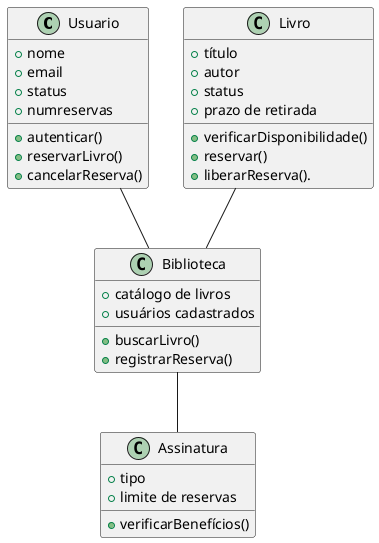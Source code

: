 @startuml
class Usuario{
    + nome
    + email
    + status
    + numreservas
    +autenticar()
    + reservarLivro()
    + cancelarReserva()
}

class Livro{
    + título
    + autor
    + status 
    + prazo de retirada
    + verificarDisponibilidade()
    + reservar()
    + liberarReserva().
}

class Biblioteca{
    + catálogo de livros
    + usuários cadastrados
    + buscarLivro()
    + registrarReserva()
}

class Assinatura{
    + tipo 
    + limite de reservas
    + verificarBenefícios()
}

Usuario -- Biblioteca
Livro -- Biblioteca
Biblioteca -- Assinatura
@enduml